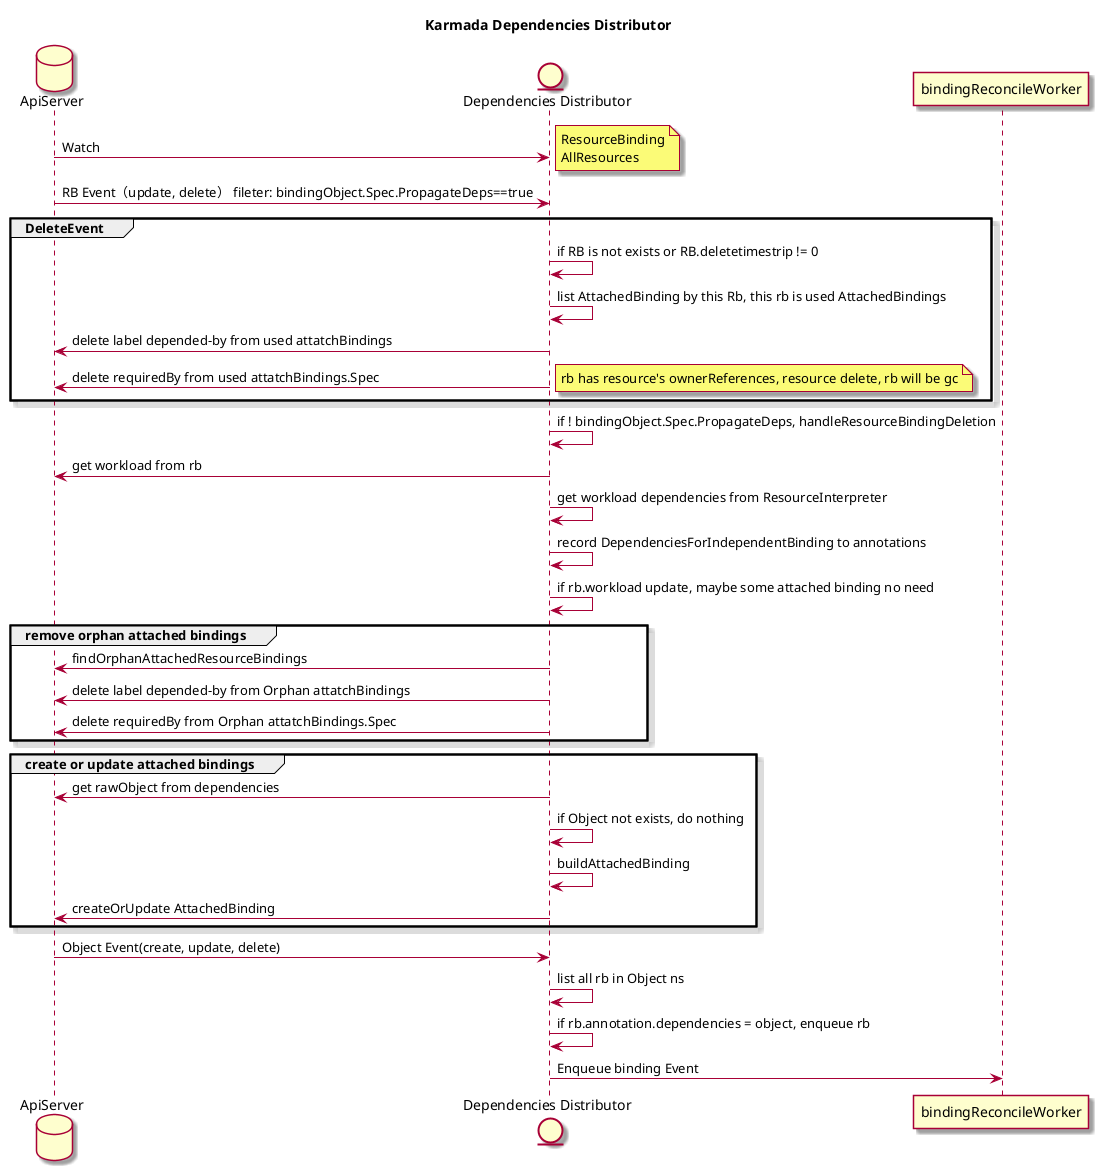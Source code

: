 @startuml

skin rose

title "Karmada Dependencies Distributor"


database "ApiServer" as ApiServer
entity "Dependencies Distributor" as dd


ApiServer -> dd : Watch

note right
ResourceBinding
AllResources
end note


ApiServer -> dd: RB Event（update, delete） fileter: bindingObject.Spec.PropagateDeps==true

group DeleteEvent
    dd -> dd: if RB is not exists or RB.deletetimestrip != 0
    dd -> dd: list AttachedBinding by this Rb, this rb is used AttachedBindings
    dd -> ApiServer: delete label depended-by from used attatchBindings
    dd -> ApiServer: delete requiredBy from used attatchBindings.Spec
    note right
        rb has resource's ownerReferences, resource delete, rb will be gc
    end note
end

dd -> dd: if ! bindingObject.Spec.PropagateDeps, handleResourceBindingDeletion
dd -> ApiServer: get workload from rb
dd -> dd: get workload dependencies from ResourceInterpreter
dd -> dd: record DependenciesForIndependentBinding to annotations
dd -> dd: if rb.workload update, maybe some attached binding no need

group remove orphan attached bindings
    dd -> ApiServer: findOrphanAttachedResourceBindings
    dd -> ApiServer: delete label depended-by from Orphan attatchBindings
    dd -> ApiServer: delete requiredBy from Orphan attatchBindings.Spec
end

group create or update attached bindings
    dd -> ApiServer: get rawObject from dependencies
    dd -> dd: if Object not exists, do nothing
    dd -> dd: buildAttachedBinding
    dd -> ApiServer: createOrUpdate AttachedBinding

end

ApiServer -> dd: Object Event(create, update, delete)
dd -> dd: list all rb in Object ns
dd -> dd: if rb.annotation.dependencies = object, enqueue rb
dd -> bindingReconcileWorker: Enqueue binding Event


@enduml

